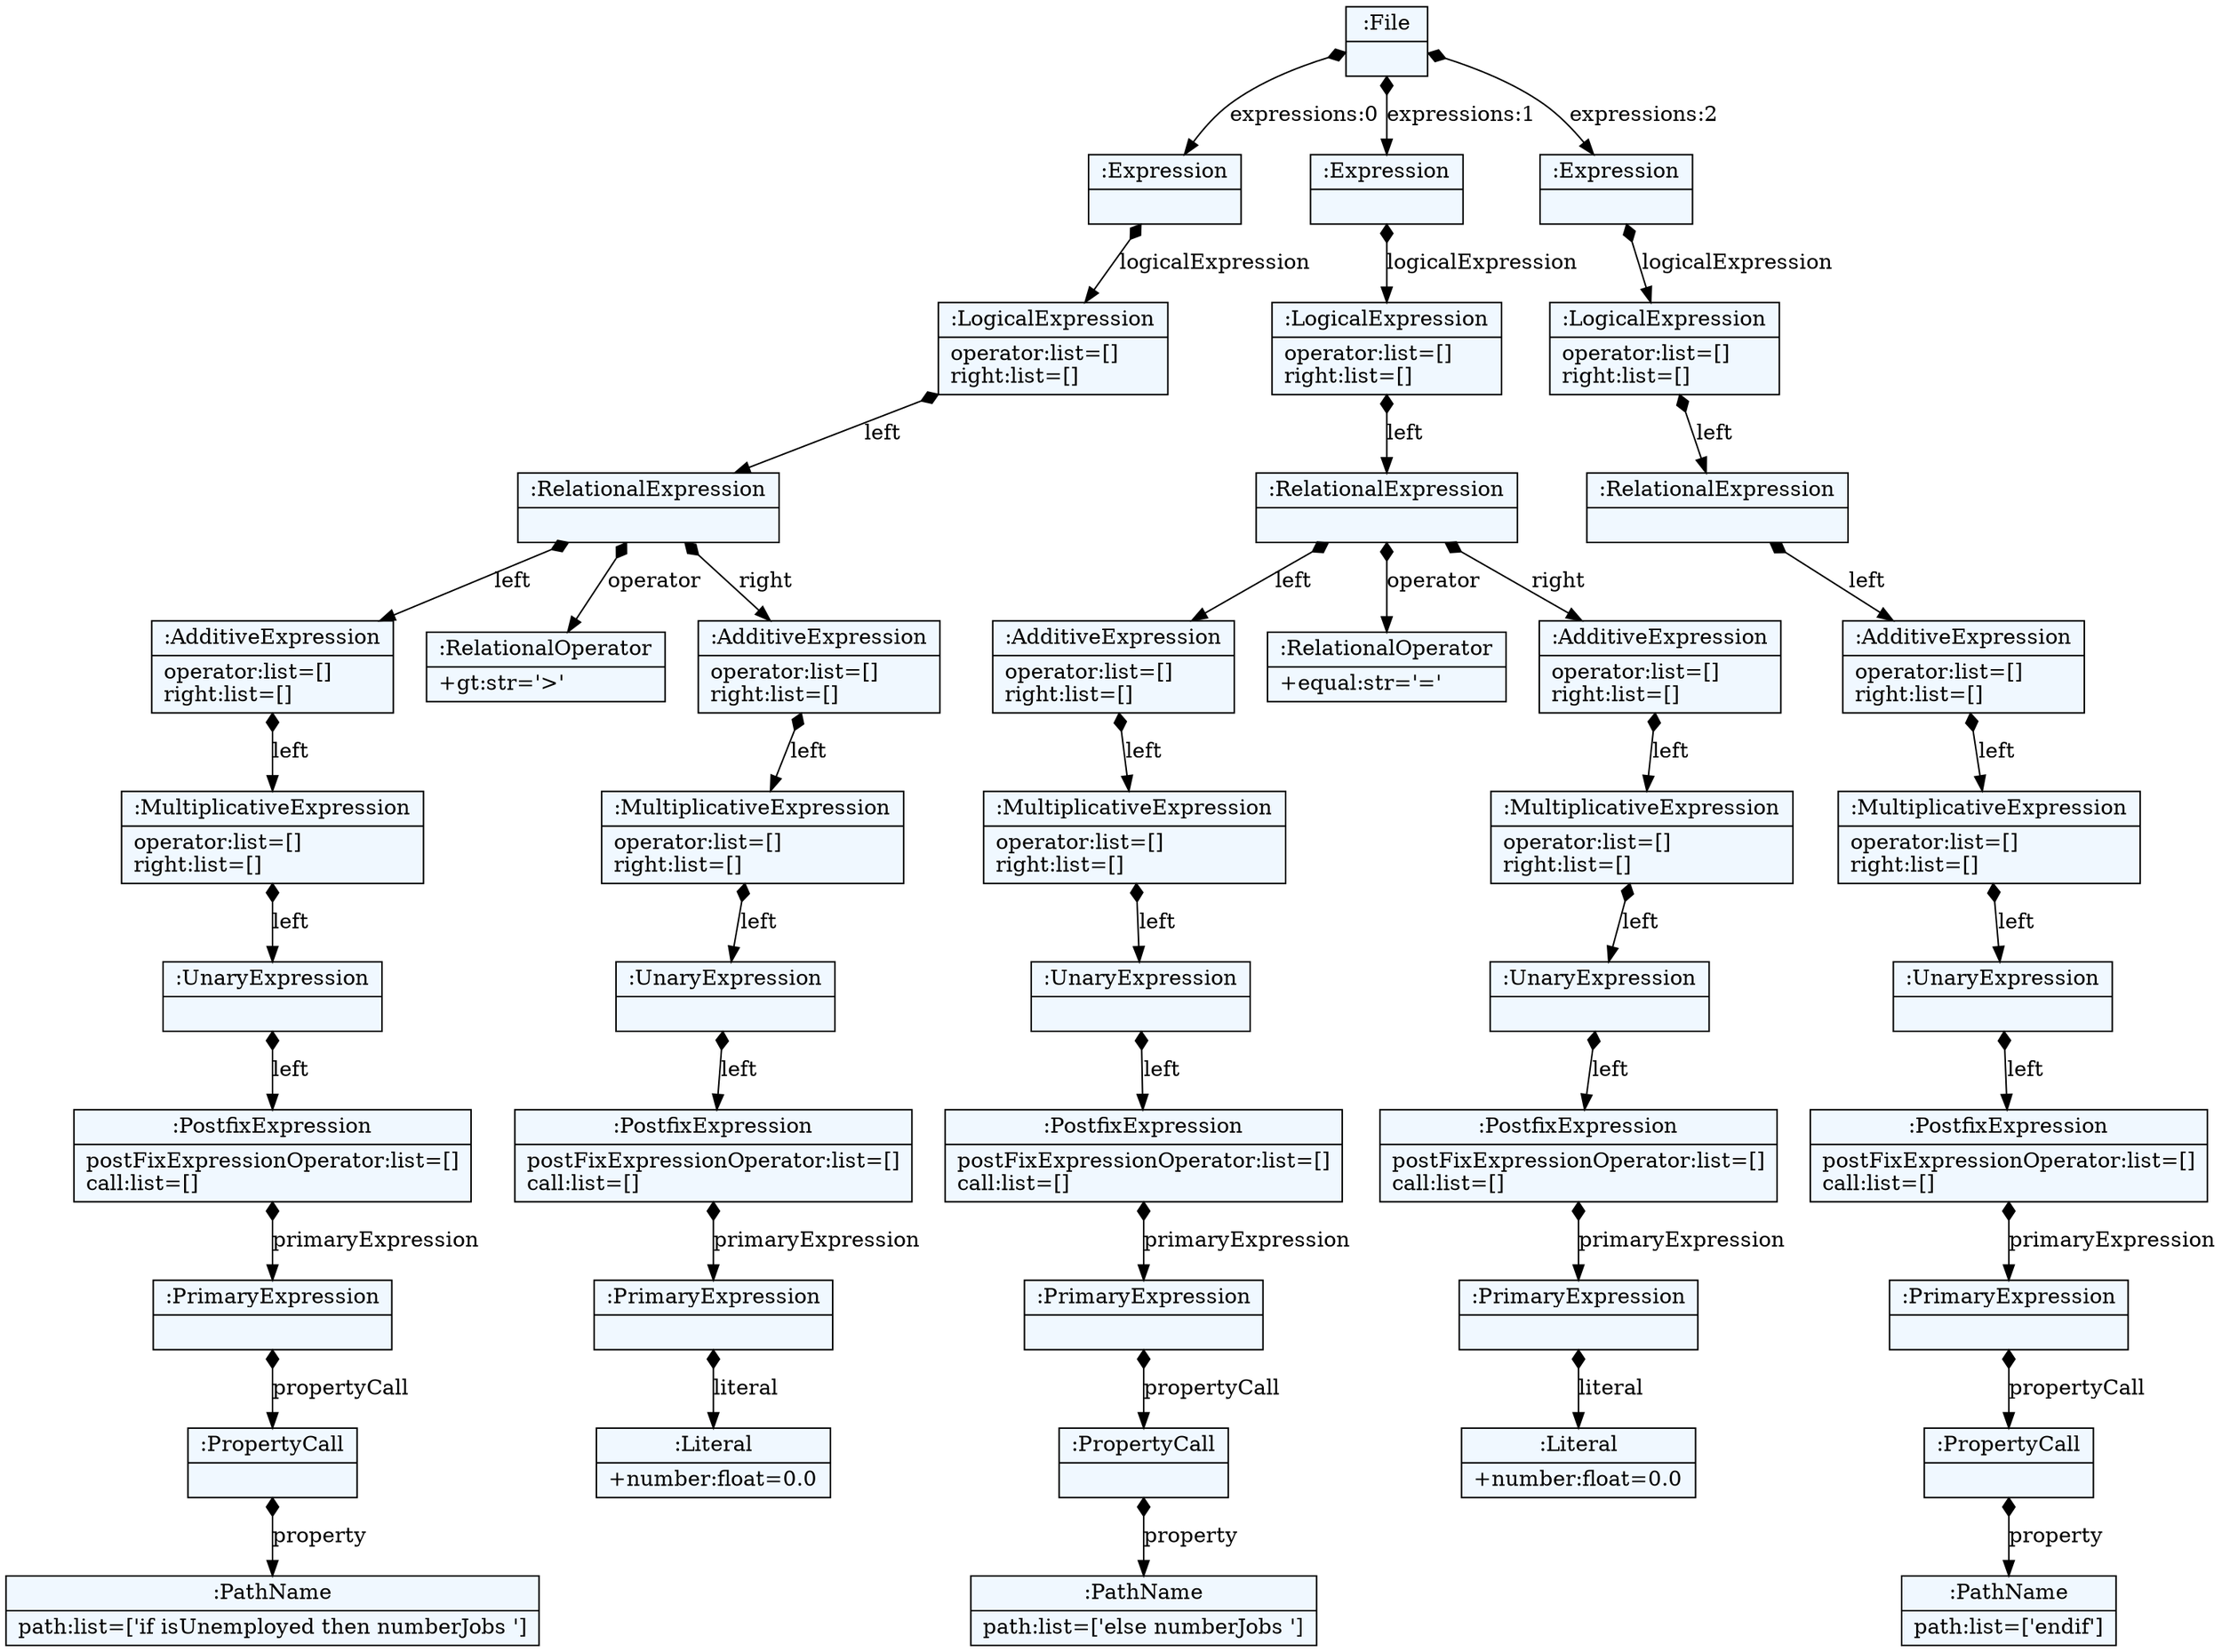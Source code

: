 
    digraph xtext {
    fontname = "Bitstream Vera Sans"
    fontsize = 8
    node[
        shape=record,
        style=filled,
        fillcolor=aliceblue
    ]
    nodesep = 0.3
    edge[dir=black,arrowtail=empty]


48888624 -> 48886480 [label="expressions:0" arrowtail=diamond dir=both]
48886480 -> 48888688 [label="logicalExpression" arrowtail=diamond dir=both]
48888688 -> 48887280 [label="left" arrowtail=diamond dir=both]
48887280 -> 44595760 [label="left" arrowtail=diamond dir=both]
44595760 -> 44594288 [label="left" arrowtail=diamond dir=both]
44594288 -> 44595888 [label="left" arrowtail=diamond dir=both]
44595888 -> 44595440 [label="left" arrowtail=diamond dir=both]
44595440 -> 48984336 [label="primaryExpression" arrowtail=diamond dir=both]
48984336 -> 48985616 [label="propertyCall" arrowtail=diamond dir=both]
48985616 -> 48985264 [label="property" arrowtail=diamond dir=both]
48985264[label="{:PathName|path:list=['if isUnemployed then numberJobs ']\l}"]
48985616[label="{:PropertyCall|}"]
48984336[label="{:PrimaryExpression|}"]
44595440[label="{:PostfixExpression|postFixExpressionOperator:list=[]\lcall:list=[]\l}"]
44595888[label="{:UnaryExpression|}"]
44594288[label="{:MultiplicativeExpression|operator:list=[]\lright:list=[]\l}"]
44595760[label="{:AdditiveExpression|operator:list=[]\lright:list=[]\l}"]
48887280 -> 44595824 [label="operator" arrowtail=diamond dir=both]
44595824[label="{:RelationalOperator|+gt:str='\>'\l}"]
48887280 -> 44596048 [label="right" arrowtail=diamond dir=both]
44596048 -> 44596464 [label="left" arrowtail=diamond dir=both]
44596464 -> 44594864 [label="left" arrowtail=diamond dir=both]
44594864 -> 48985360 [label="left" arrowtail=diamond dir=both]
48985360 -> 48984944 [label="primaryExpression" arrowtail=diamond dir=both]
48984944 -> 48984432 [label="literal" arrowtail=diamond dir=both]
48984432[label="{:Literal|+number:float=0.0\l}"]
48984944[label="{:PrimaryExpression|}"]
48985360[label="{:PostfixExpression|postFixExpressionOperator:list=[]\lcall:list=[]\l}"]
44594864[label="{:UnaryExpression|}"]
44596464[label="{:MultiplicativeExpression|operator:list=[]\lright:list=[]\l}"]
44596048[label="{:AdditiveExpression|operator:list=[]\lright:list=[]\l}"]
48887280[label="{:RelationalExpression|}"]
48888688[label="{:LogicalExpression|operator:list=[]\lright:list=[]\l}"]
48886480[label="{:Expression|}"]
48888624 -> 48889648 [label="expressions:1" arrowtail=diamond dir=both]
48889648 -> 48888336 [label="logicalExpression" arrowtail=diamond dir=both]
48888336 -> 44595184 [label="left" arrowtail=diamond dir=both]
44595184 -> 44595568 [label="left" arrowtail=diamond dir=both]
44595568 -> 48985232 [label="left" arrowtail=diamond dir=both]
48985232 -> 48984368 [label="left" arrowtail=diamond dir=both]
48984368 -> 48987632 [label="left" arrowtail=diamond dir=both]
48987632 -> 48987056 [label="primaryExpression" arrowtail=diamond dir=both]
48987056 -> 48984784 [label="propertyCall" arrowtail=diamond dir=both]
48984784 -> 48985296 [label="property" arrowtail=diamond dir=both]
48985296[label="{:PathName|path:list=['else numberJobs ']\l}"]
48984784[label="{:PropertyCall|}"]
48987056[label="{:PrimaryExpression|}"]
48987632[label="{:PostfixExpression|postFixExpressionOperator:list=[]\lcall:list=[]\l}"]
48984368[label="{:UnaryExpression|}"]
48985232[label="{:MultiplicativeExpression|operator:list=[]\lright:list=[]\l}"]
44595568[label="{:AdditiveExpression|operator:list=[]\lright:list=[]\l}"]
44595184 -> 46331152 [label="operator" arrowtail=diamond dir=both]
46331152[label="{:RelationalOperator|+equal:str='='\l}"]
44595184 -> 48984624 [label="right" arrowtail=diamond dir=both]
48984624 -> 48986000 [label="left" arrowtail=diamond dir=both]
48986000 -> 48984656 [label="left" arrowtail=diamond dir=both]
48984656 -> 48985104 [label="left" arrowtail=diamond dir=both]
48985104 -> 48985520 [label="primaryExpression" arrowtail=diamond dir=both]
48985520 -> 48985968 [label="literal" arrowtail=diamond dir=both]
48985968[label="{:Literal|+number:float=0.0\l}"]
48985520[label="{:PrimaryExpression|}"]
48985104[label="{:PostfixExpression|postFixExpressionOperator:list=[]\lcall:list=[]\l}"]
48984656[label="{:UnaryExpression|}"]
48986000[label="{:MultiplicativeExpression|operator:list=[]\lright:list=[]\l}"]
48984624[label="{:AdditiveExpression|operator:list=[]\lright:list=[]\l}"]
44595184[label="{:RelationalExpression|}"]
48888336[label="{:LogicalExpression|operator:list=[]\lright:list=[]\l}"]
48889648[label="{:Expression|}"]
48888624 -> 48889488 [label="expressions:2" arrowtail=diamond dir=both]
48889488 -> 44595696 [label="logicalExpression" arrowtail=diamond dir=both]
44595696 -> 48987760 [label="left" arrowtail=diamond dir=both]
48987760 -> 48986768 [label="left" arrowtail=diamond dir=both]
48986768 -> 48985488 [label="left" arrowtail=diamond dir=both]
48985488 -> 48986736 [label="left" arrowtail=diamond dir=both]
48986736 -> 48987216 [label="left" arrowtail=diamond dir=both]
48987216 -> 48986608 [label="primaryExpression" arrowtail=diamond dir=both]
48986608 -> 48849840 [label="propertyCall" arrowtail=diamond dir=both]
48849840 -> 48851088 [label="property" arrowtail=diamond dir=both]
48851088[label="{:PathName|path:list=['endif']\l}"]
48849840[label="{:PropertyCall|}"]
48986608[label="{:PrimaryExpression|}"]
48987216[label="{:PostfixExpression|postFixExpressionOperator:list=[]\lcall:list=[]\l}"]
48986736[label="{:UnaryExpression|}"]
48985488[label="{:MultiplicativeExpression|operator:list=[]\lright:list=[]\l}"]
48986768[label="{:AdditiveExpression|operator:list=[]\lright:list=[]\l}"]
48987760[label="{:RelationalExpression|}"]
44595696[label="{:LogicalExpression|operator:list=[]\lright:list=[]\l}"]
48889488[label="{:Expression|}"]
48888624[label="{:File|}"]

}
